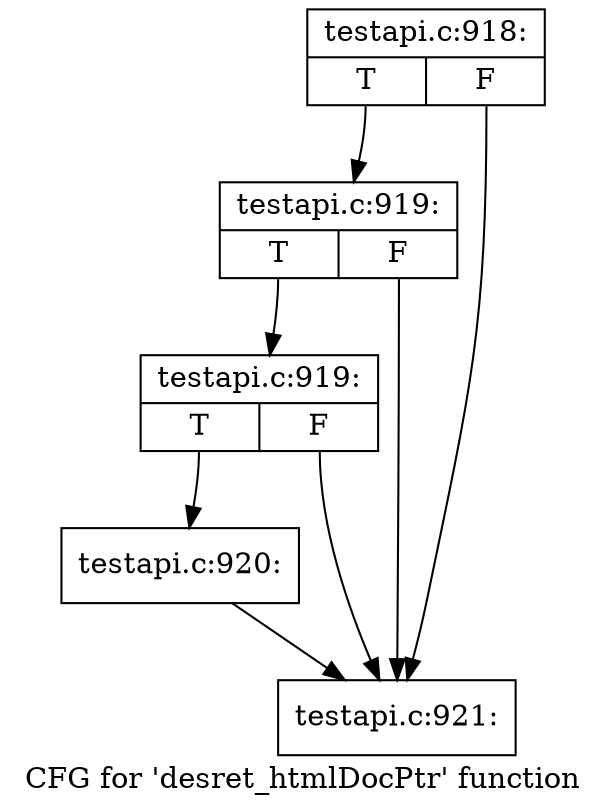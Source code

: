 digraph "CFG for 'desret_htmlDocPtr' function" {
	label="CFG for 'desret_htmlDocPtr' function";

	Node0x40cdf20 [shape=record,label="{testapi.c:918:|{<s0>T|<s1>F}}"];
	Node0x40cdf20:s0 -> Node0x3686570;
	Node0x40cdf20:s1 -> Node0x36864a0;
	Node0x3686570 [shape=record,label="{testapi.c:919:|{<s0>T|<s1>F}}"];
	Node0x3686570:s0 -> Node0x36864f0;
	Node0x3686570:s1 -> Node0x36864a0;
	Node0x36864f0 [shape=record,label="{testapi.c:919:|{<s0>T|<s1>F}}"];
	Node0x36864f0:s0 -> Node0x3686450;
	Node0x36864f0:s1 -> Node0x36864a0;
	Node0x3686450 [shape=record,label="{testapi.c:920:}"];
	Node0x3686450 -> Node0x36864a0;
	Node0x36864a0 [shape=record,label="{testapi.c:921:}"];
}
